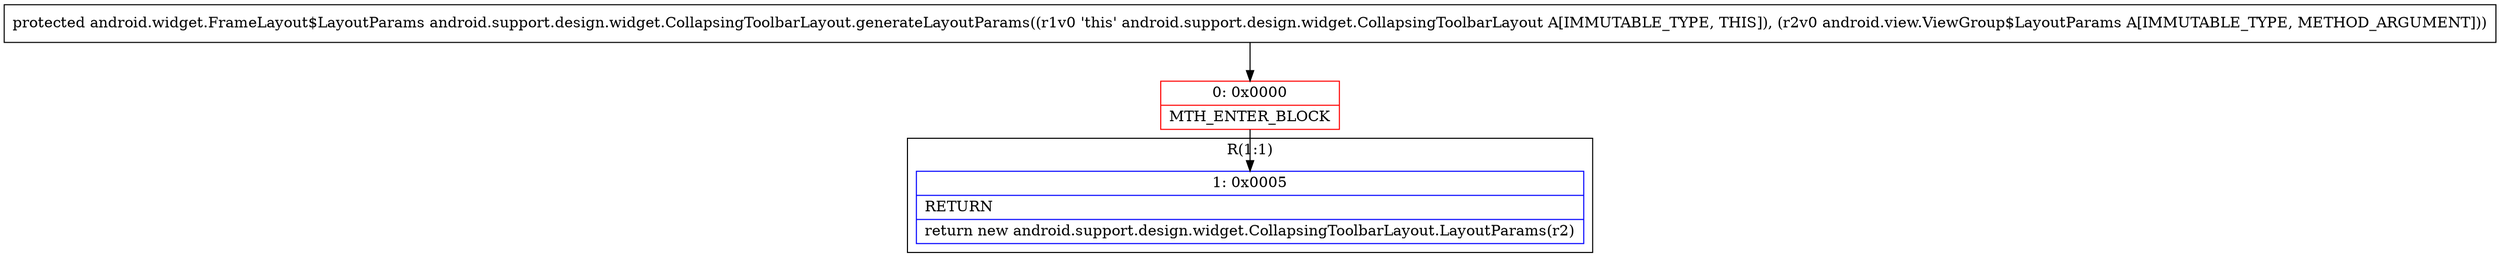 digraph "CFG forandroid.support.design.widget.CollapsingToolbarLayout.generateLayoutParams(Landroid\/view\/ViewGroup$LayoutParams;)Landroid\/widget\/FrameLayout$LayoutParams;" {
subgraph cluster_Region_272667464 {
label = "R(1:1)";
node [shape=record,color=blue];
Node_1 [shape=record,label="{1\:\ 0x0005|RETURN\l|return new android.support.design.widget.CollapsingToolbarLayout.LayoutParams(r2)\l}"];
}
Node_0 [shape=record,color=red,label="{0\:\ 0x0000|MTH_ENTER_BLOCK\l}"];
MethodNode[shape=record,label="{protected android.widget.FrameLayout$LayoutParams android.support.design.widget.CollapsingToolbarLayout.generateLayoutParams((r1v0 'this' android.support.design.widget.CollapsingToolbarLayout A[IMMUTABLE_TYPE, THIS]), (r2v0 android.view.ViewGroup$LayoutParams A[IMMUTABLE_TYPE, METHOD_ARGUMENT])) }"];
MethodNode -> Node_0;
Node_0 -> Node_1;
}

